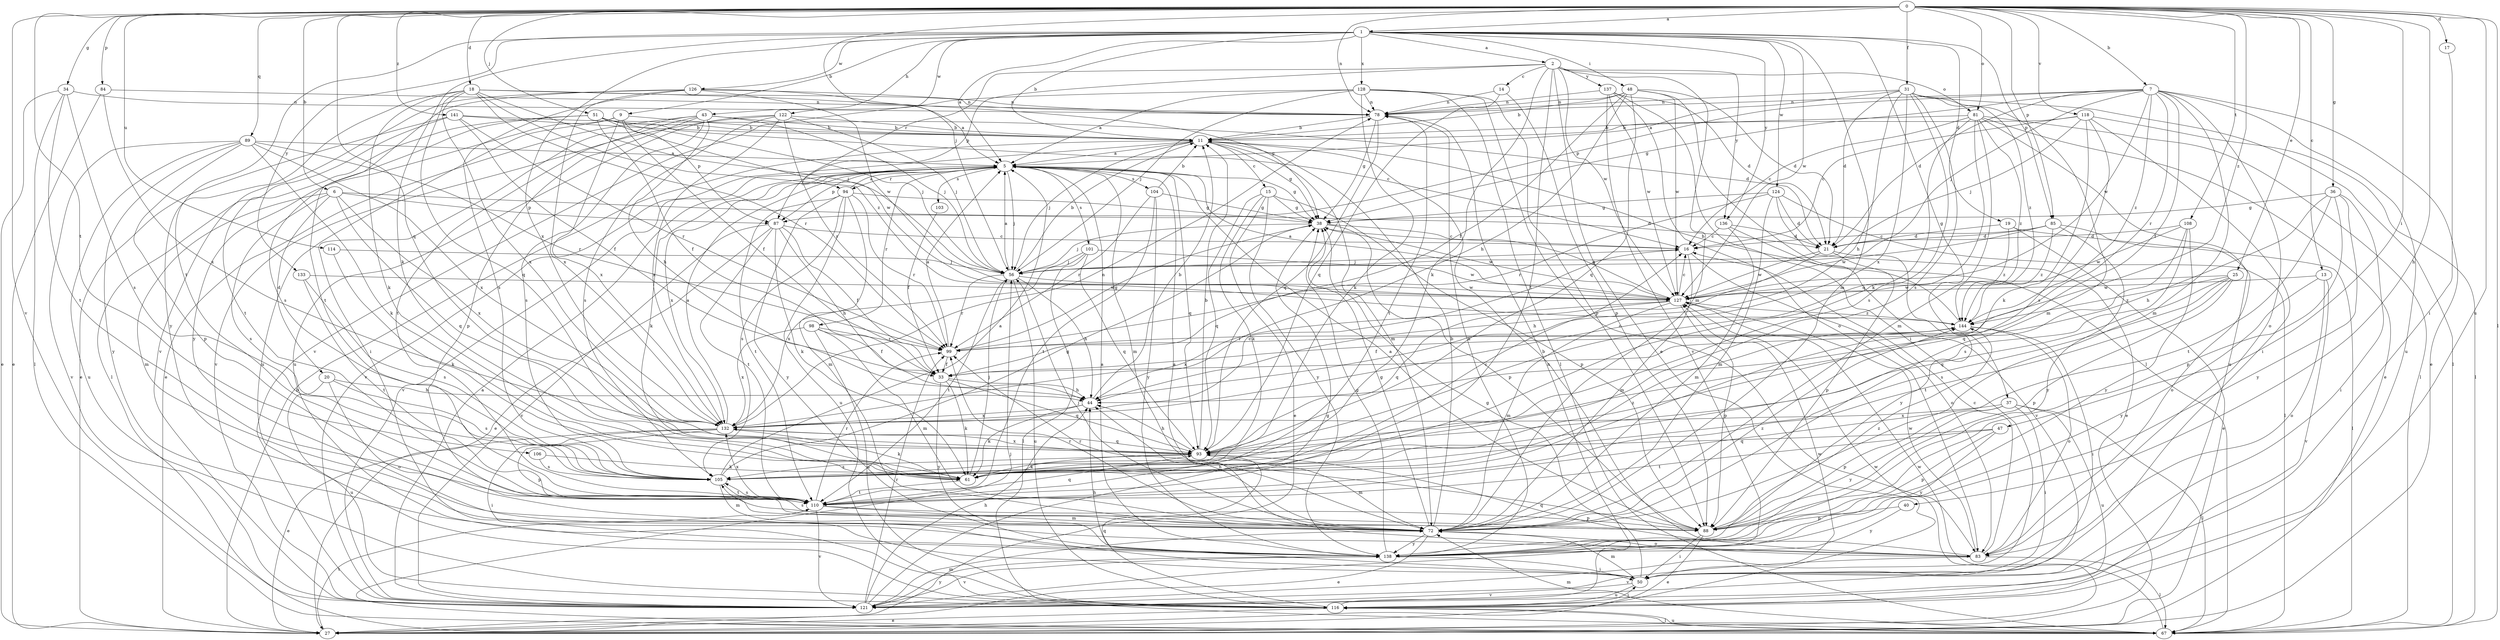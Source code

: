 strict digraph  {
0;
1;
2;
5;
6;
7;
9;
11;
13;
14;
15;
16;
17;
18;
19;
20;
21;
25;
27;
31;
33;
34;
36;
37;
38;
40;
43;
44;
47;
48;
50;
51;
56;
61;
67;
72;
78;
81;
83;
84;
85;
87;
88;
89;
93;
94;
98;
99;
101;
103;
104;
105;
106;
108;
110;
114;
116;
118;
121;
122;
124;
126;
127;
128;
132;
133;
136;
137;
138;
141;
144;
0 -> 1  [label=a];
0 -> 6  [label=b];
0 -> 7  [label=b];
0 -> 13  [label=c];
0 -> 17  [label=d];
0 -> 18  [label=d];
0 -> 25  [label=e];
0 -> 31  [label=f];
0 -> 34  [label=g];
0 -> 36  [label=g];
0 -> 40  [label=h];
0 -> 47  [label=i];
0 -> 51  [label=j];
0 -> 56  [label=j];
0 -> 67  [label=l];
0 -> 78  [label=n];
0 -> 81  [label=o];
0 -> 84  [label=p];
0 -> 85  [label=p];
0 -> 89  [label=q];
0 -> 93  [label=q];
0 -> 106  [label=t];
0 -> 108  [label=t];
0 -> 114  [label=u];
0 -> 116  [label=u];
0 -> 118  [label=v];
0 -> 121  [label=v];
0 -> 141  [label=z];
0 -> 144  [label=z];
1 -> 2  [label=a];
1 -> 5  [label=a];
1 -> 9  [label=b];
1 -> 11  [label=b];
1 -> 19  [label=d];
1 -> 37  [label=g];
1 -> 43  [label=h];
1 -> 48  [label=i];
1 -> 61  [label=k];
1 -> 72  [label=m];
1 -> 85  [label=p];
1 -> 110  [label=t];
1 -> 122  [label=w];
1 -> 124  [label=w];
1 -> 126  [label=w];
1 -> 127  [label=w];
1 -> 128  [label=x];
1 -> 132  [label=x];
1 -> 133  [label=y];
1 -> 136  [label=y];
2 -> 14  [label=c];
2 -> 27  [label=e];
2 -> 61  [label=k];
2 -> 72  [label=m];
2 -> 81  [label=o];
2 -> 87  [label=p];
2 -> 94  [label=r];
2 -> 110  [label=t];
2 -> 127  [label=w];
2 -> 136  [label=y];
2 -> 137  [label=y];
5 -> 38  [label=g];
5 -> 56  [label=j];
5 -> 61  [label=k];
5 -> 72  [label=m];
5 -> 87  [label=p];
5 -> 93  [label=q];
5 -> 94  [label=r];
5 -> 98  [label=r];
5 -> 101  [label=s];
5 -> 103  [label=s];
5 -> 104  [label=s];
5 -> 121  [label=v];
5 -> 132  [label=x];
6 -> 20  [label=d];
6 -> 21  [label=d];
6 -> 72  [label=m];
6 -> 87  [label=p];
6 -> 93  [label=q];
6 -> 105  [label=s];
6 -> 132  [label=x];
7 -> 21  [label=d];
7 -> 27  [label=e];
7 -> 33  [label=f];
7 -> 38  [label=g];
7 -> 56  [label=j];
7 -> 72  [label=m];
7 -> 78  [label=n];
7 -> 83  [label=o];
7 -> 87  [label=p];
7 -> 99  [label=r];
7 -> 116  [label=u];
7 -> 127  [label=w];
7 -> 144  [label=z];
9 -> 11  [label=b];
9 -> 33  [label=f];
9 -> 87  [label=p];
9 -> 116  [label=u];
9 -> 132  [label=x];
9 -> 138  [label=y];
11 -> 5  [label=a];
11 -> 15  [label=c];
11 -> 38  [label=g];
11 -> 56  [label=j];
11 -> 72  [label=m];
11 -> 121  [label=v];
13 -> 83  [label=o];
13 -> 121  [label=v];
13 -> 127  [label=w];
13 -> 138  [label=y];
14 -> 78  [label=n];
14 -> 88  [label=p];
14 -> 93  [label=q];
15 -> 27  [label=e];
15 -> 38  [label=g];
15 -> 61  [label=k];
15 -> 88  [label=p];
15 -> 93  [label=q];
15 -> 138  [label=y];
16 -> 56  [label=j];
16 -> 72  [label=m];
16 -> 83  [label=o];
17 -> 50  [label=i];
18 -> 38  [label=g];
18 -> 56  [label=j];
18 -> 61  [label=k];
18 -> 78  [label=n];
18 -> 93  [label=q];
18 -> 99  [label=r];
18 -> 132  [label=x];
18 -> 138  [label=y];
18 -> 144  [label=z];
19 -> 21  [label=d];
19 -> 27  [label=e];
19 -> 67  [label=l];
19 -> 144  [label=z];
20 -> 44  [label=h];
20 -> 83  [label=o];
20 -> 105  [label=s];
20 -> 116  [label=u];
21 -> 44  [label=h];
21 -> 88  [label=p];
21 -> 127  [label=w];
21 -> 138  [label=y];
25 -> 88  [label=p];
25 -> 93  [label=q];
25 -> 105  [label=s];
25 -> 110  [label=t];
25 -> 127  [label=w];
25 -> 144  [label=z];
27 -> 11  [label=b];
27 -> 110  [label=t];
27 -> 127  [label=w];
31 -> 5  [label=a];
31 -> 21  [label=d];
31 -> 44  [label=h];
31 -> 61  [label=k];
31 -> 67  [label=l];
31 -> 72  [label=m];
31 -> 78  [label=n];
31 -> 105  [label=s];
31 -> 132  [label=x];
31 -> 144  [label=z];
33 -> 44  [label=h];
33 -> 61  [label=k];
33 -> 93  [label=q];
33 -> 138  [label=y];
34 -> 27  [label=e];
34 -> 67  [label=l];
34 -> 78  [label=n];
34 -> 105  [label=s];
34 -> 110  [label=t];
36 -> 38  [label=g];
36 -> 44  [label=h];
36 -> 50  [label=i];
36 -> 88  [label=p];
36 -> 110  [label=t];
36 -> 138  [label=y];
37 -> 50  [label=i];
37 -> 67  [label=l];
37 -> 88  [label=p];
37 -> 116  [label=u];
37 -> 132  [label=x];
37 -> 138  [label=y];
38 -> 16  [label=c];
38 -> 56  [label=j];
38 -> 88  [label=p];
38 -> 127  [label=w];
40 -> 88  [label=p];
40 -> 138  [label=y];
43 -> 11  [label=b];
43 -> 27  [label=e];
43 -> 44  [label=h];
43 -> 50  [label=i];
43 -> 56  [label=j];
43 -> 88  [label=p];
43 -> 105  [label=s];
43 -> 110  [label=t];
44 -> 11  [label=b];
44 -> 61  [label=k];
44 -> 132  [label=x];
47 -> 88  [label=p];
47 -> 93  [label=q];
47 -> 110  [label=t];
47 -> 138  [label=y];
48 -> 11  [label=b];
48 -> 21  [label=d];
48 -> 33  [label=f];
48 -> 44  [label=h];
48 -> 67  [label=l];
48 -> 78  [label=n];
48 -> 93  [label=q];
48 -> 127  [label=w];
50 -> 38  [label=g];
50 -> 44  [label=h];
50 -> 72  [label=m];
50 -> 116  [label=u];
50 -> 121  [label=v];
51 -> 11  [label=b];
51 -> 16  [label=c];
51 -> 33  [label=f];
51 -> 56  [label=j];
51 -> 105  [label=s];
51 -> 110  [label=t];
51 -> 127  [label=w];
56 -> 5  [label=a];
56 -> 11  [label=b];
56 -> 44  [label=h];
56 -> 99  [label=r];
56 -> 110  [label=t];
56 -> 116  [label=u];
56 -> 127  [label=w];
61 -> 16  [label=c];
61 -> 56  [label=j];
61 -> 110  [label=t];
61 -> 144  [label=z];
67 -> 56  [label=j];
67 -> 72  [label=m];
67 -> 116  [label=u];
67 -> 127  [label=w];
72 -> 11  [label=b];
72 -> 27  [label=e];
72 -> 38  [label=g];
72 -> 44  [label=h];
72 -> 56  [label=j];
72 -> 83  [label=o];
72 -> 99  [label=r];
72 -> 105  [label=s];
72 -> 138  [label=y];
72 -> 144  [label=z];
78 -> 11  [label=b];
78 -> 38  [label=g];
78 -> 93  [label=q];
78 -> 110  [label=t];
81 -> 11  [label=b];
81 -> 16  [label=c];
81 -> 27  [label=e];
81 -> 67  [label=l];
81 -> 72  [label=m];
81 -> 93  [label=q];
81 -> 105  [label=s];
81 -> 116  [label=u];
81 -> 144  [label=z];
83 -> 5  [label=a];
83 -> 11  [label=b];
83 -> 16  [label=c];
83 -> 67  [label=l];
83 -> 93  [label=q];
83 -> 121  [label=v];
83 -> 127  [label=w];
84 -> 27  [label=e];
84 -> 78  [label=n];
84 -> 132  [label=x];
85 -> 16  [label=c];
85 -> 21  [label=d];
85 -> 83  [label=o];
85 -> 127  [label=w];
85 -> 138  [label=y];
85 -> 144  [label=z];
87 -> 16  [label=c];
87 -> 27  [label=e];
87 -> 33  [label=f];
87 -> 44  [label=h];
87 -> 61  [label=k];
87 -> 110  [label=t];
87 -> 121  [label=v];
88 -> 5  [label=a];
88 -> 27  [label=e];
88 -> 50  [label=i];
88 -> 99  [label=r];
88 -> 144  [label=z];
89 -> 5  [label=a];
89 -> 61  [label=k];
89 -> 88  [label=p];
89 -> 99  [label=r];
89 -> 116  [label=u];
89 -> 121  [label=v];
89 -> 132  [label=x];
89 -> 138  [label=y];
93 -> 11  [label=b];
93 -> 44  [label=h];
93 -> 61  [label=k];
93 -> 72  [label=m];
93 -> 105  [label=s];
93 -> 132  [label=x];
94 -> 5  [label=a];
94 -> 38  [label=g];
94 -> 72  [label=m];
94 -> 99  [label=r];
94 -> 105  [label=s];
94 -> 110  [label=t];
94 -> 116  [label=u];
94 -> 138  [label=y];
98 -> 33  [label=f];
98 -> 72  [label=m];
98 -> 99  [label=r];
98 -> 116  [label=u];
98 -> 132  [label=x];
99 -> 5  [label=a];
99 -> 33  [label=f];
99 -> 38  [label=g];
101 -> 56  [label=j];
101 -> 67  [label=l];
101 -> 93  [label=q];
101 -> 127  [label=w];
101 -> 132  [label=x];
103 -> 33  [label=f];
104 -> 11  [label=b];
104 -> 38  [label=g];
104 -> 99  [label=r];
104 -> 110  [label=t];
104 -> 138  [label=y];
105 -> 5  [label=a];
105 -> 38  [label=g];
105 -> 72  [label=m];
105 -> 110  [label=t];
106 -> 61  [label=k];
106 -> 105  [label=s];
108 -> 21  [label=d];
108 -> 93  [label=q];
108 -> 105  [label=s];
108 -> 127  [label=w];
108 -> 138  [label=y];
110 -> 72  [label=m];
110 -> 88  [label=p];
110 -> 93  [label=q];
110 -> 99  [label=r];
110 -> 105  [label=s];
110 -> 121  [label=v];
110 -> 132  [label=x];
114 -> 56  [label=j];
114 -> 61  [label=k];
116 -> 27  [label=e];
116 -> 50  [label=i];
116 -> 67  [label=l];
116 -> 78  [label=n];
116 -> 93  [label=q];
118 -> 11  [label=b];
118 -> 16  [label=c];
118 -> 50  [label=i];
118 -> 56  [label=j];
118 -> 61  [label=k];
118 -> 67  [label=l];
118 -> 105  [label=s];
121 -> 5  [label=a];
121 -> 38  [label=g];
121 -> 44  [label=h];
121 -> 72  [label=m];
121 -> 99  [label=r];
121 -> 127  [label=w];
121 -> 138  [label=y];
122 -> 11  [label=b];
122 -> 56  [label=j];
122 -> 99  [label=r];
122 -> 105  [label=s];
122 -> 116  [label=u];
122 -> 121  [label=v];
122 -> 132  [label=x];
124 -> 21  [label=d];
124 -> 27  [label=e];
124 -> 38  [label=g];
124 -> 67  [label=l];
124 -> 72  [label=m];
124 -> 99  [label=r];
126 -> 5  [label=a];
126 -> 78  [label=n];
126 -> 105  [label=s];
126 -> 110  [label=t];
126 -> 121  [label=v];
126 -> 127  [label=w];
126 -> 132  [label=x];
127 -> 5  [label=a];
127 -> 16  [label=c];
127 -> 38  [label=g];
127 -> 72  [label=m];
127 -> 88  [label=p];
127 -> 93  [label=q];
127 -> 132  [label=x];
127 -> 144  [label=z];
128 -> 5  [label=a];
128 -> 56  [label=j];
128 -> 61  [label=k];
128 -> 67  [label=l];
128 -> 78  [label=n];
128 -> 83  [label=o];
128 -> 88  [label=p];
128 -> 121  [label=v];
132 -> 5  [label=a];
132 -> 16  [label=c];
132 -> 27  [label=e];
132 -> 50  [label=i];
132 -> 61  [label=k];
132 -> 78  [label=n];
132 -> 88  [label=p];
132 -> 93  [label=q];
133 -> 105  [label=s];
133 -> 110  [label=t];
133 -> 127  [label=w];
136 -> 16  [label=c];
136 -> 21  [label=d];
136 -> 72  [label=m];
136 -> 121  [label=v];
137 -> 21  [label=d];
137 -> 50  [label=i];
137 -> 78  [label=n];
137 -> 83  [label=o];
137 -> 121  [label=v];
137 -> 127  [label=w];
138 -> 5  [label=a];
138 -> 38  [label=g];
138 -> 50  [label=i];
138 -> 78  [label=n];
138 -> 121  [label=v];
141 -> 11  [label=b];
141 -> 21  [label=d];
141 -> 27  [label=e];
141 -> 33  [label=f];
141 -> 67  [label=l];
141 -> 99  [label=r];
144 -> 11  [label=b];
144 -> 33  [label=f];
144 -> 50  [label=i];
144 -> 83  [label=o];
144 -> 99  [label=r];
}
